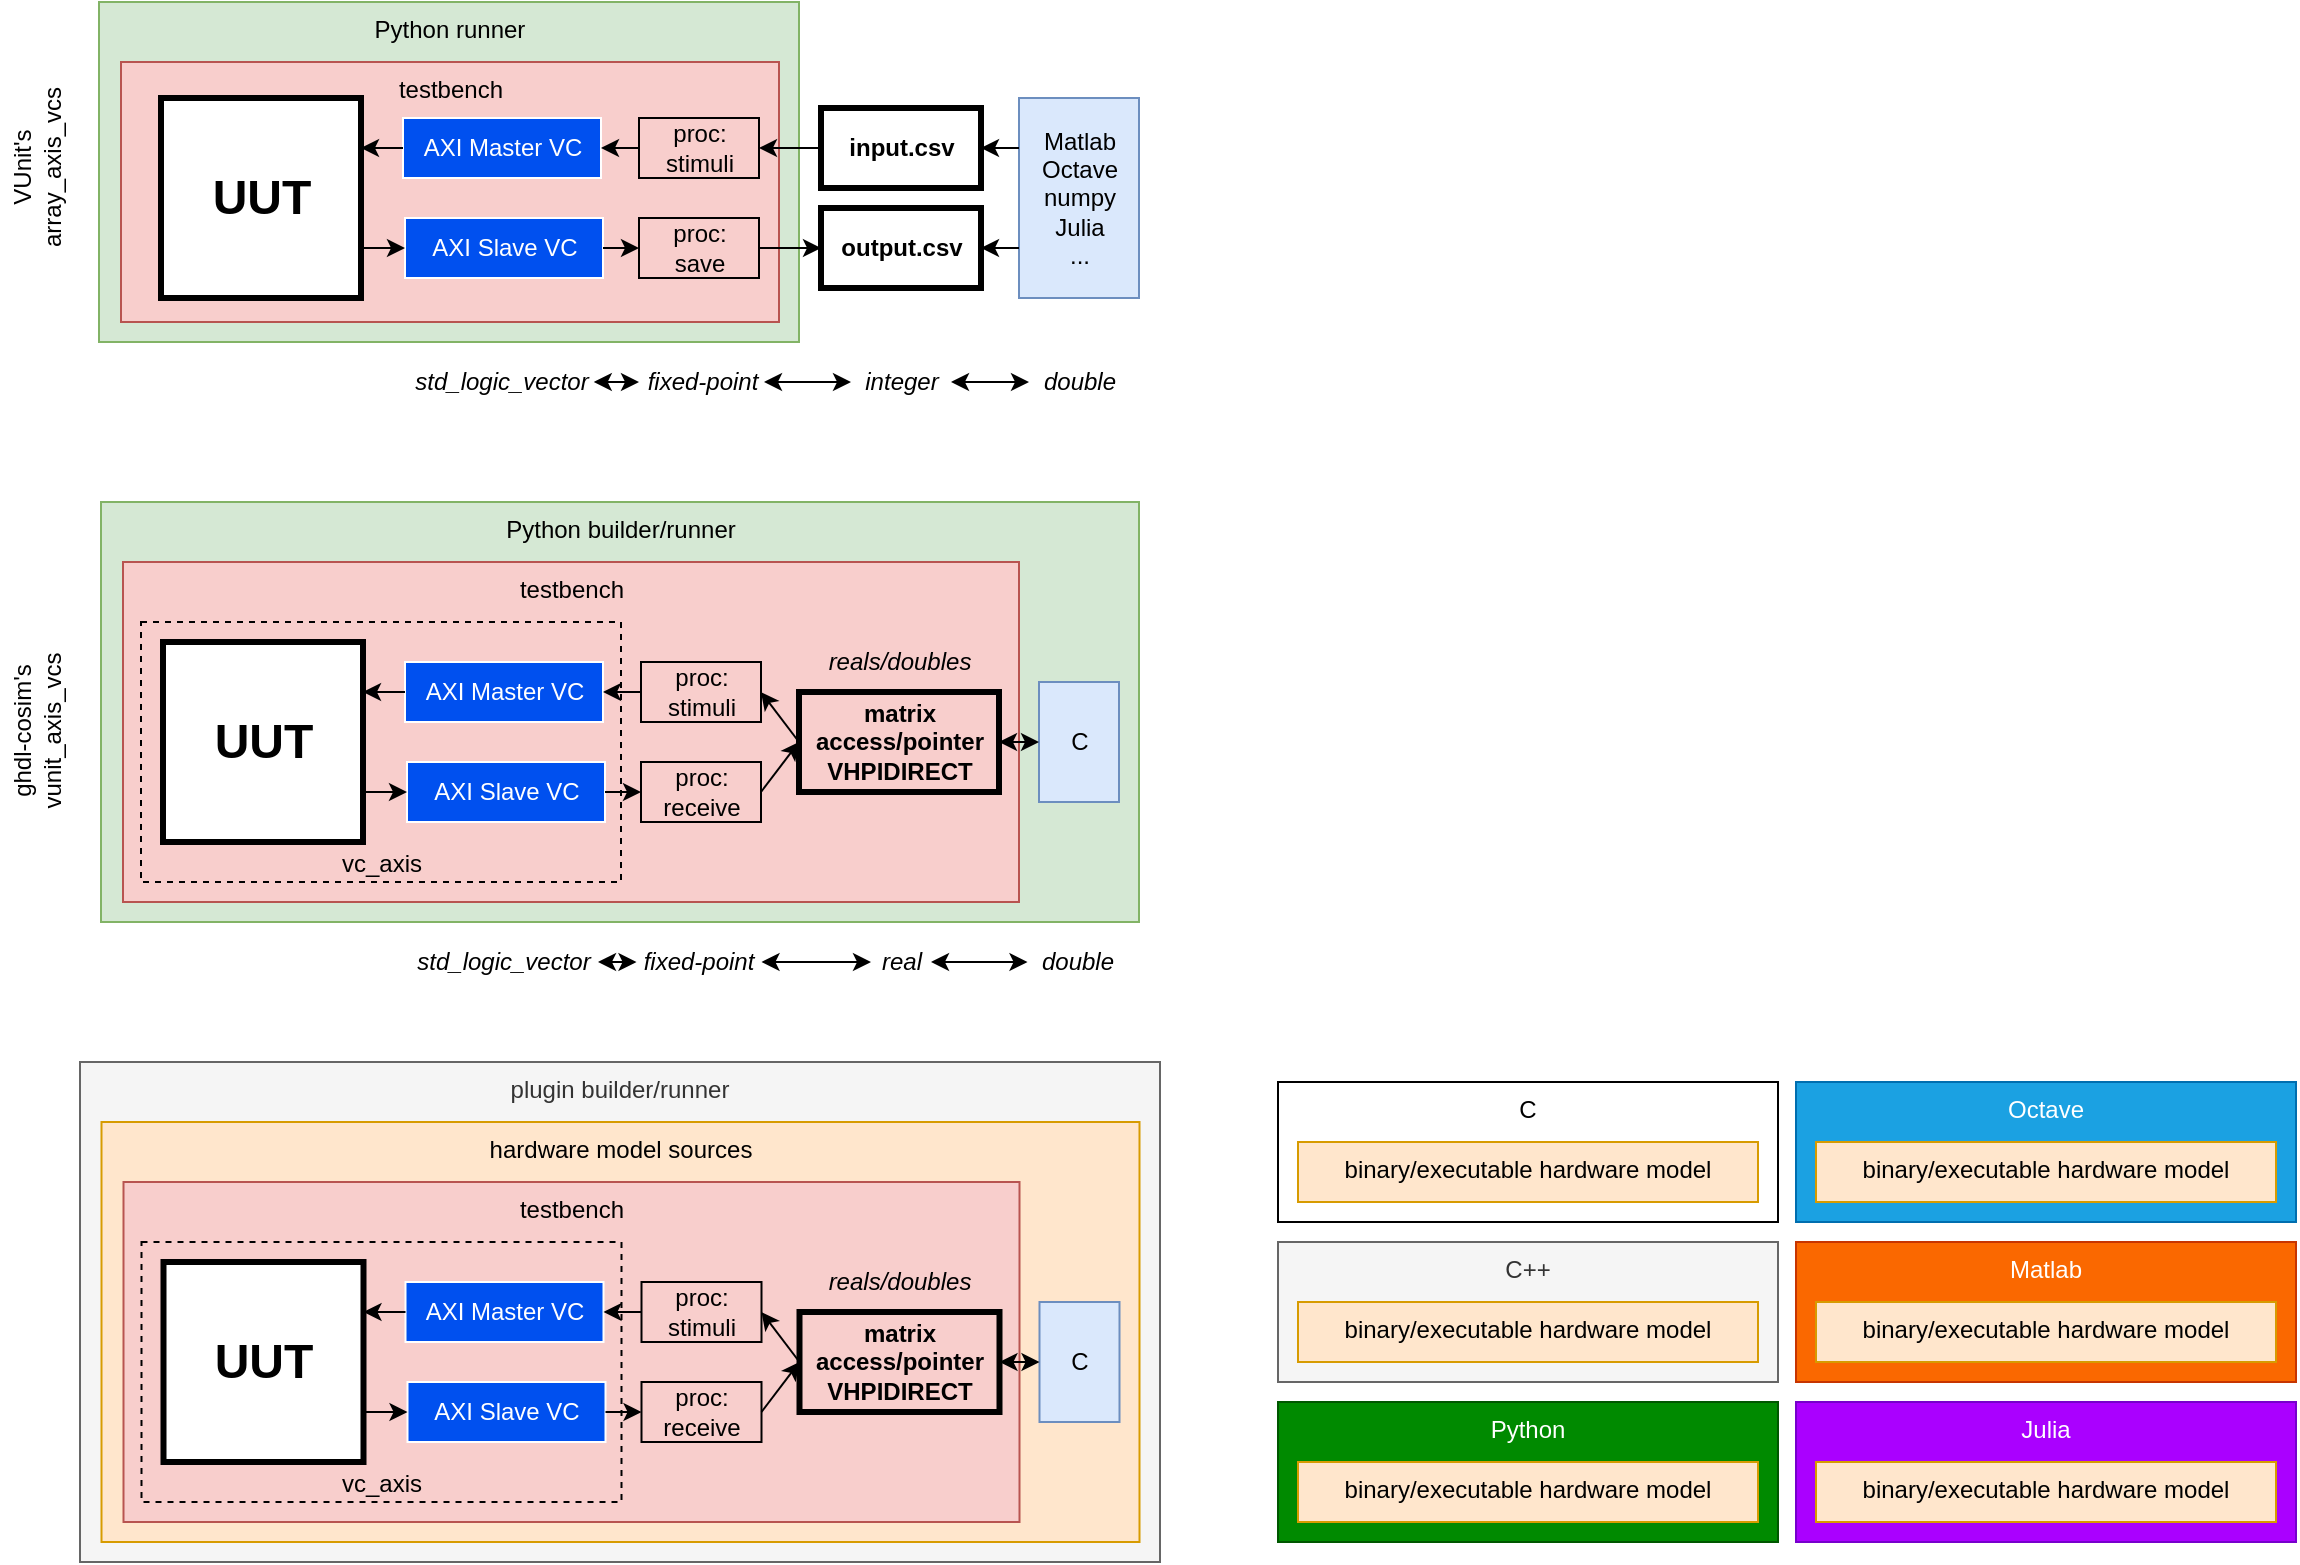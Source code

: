 <mxfile version="13.5.7" type="device"><diagram id="C-xXtRXsVBNM-cboXoND" name="Page-1"><mxGraphModel dx="1278" dy="-652" grid="1" gridSize="10" guides="1" tooltips="1" connect="1" arrows="1" fold="1" page="0" pageScale="1" pageWidth="3300" pageHeight="4681" math="0" shadow="0"><root><mxCell id="0"/><mxCell id="1" parent="0"/><mxCell id="yqgDi8DNOp5Uy1jhIpdU-1" value="Julia" style="rounded=0;whiteSpace=wrap;html=1;verticalAlign=top;fillColor=#aa00ff;strokeColor=#7700CC;align=center;fontColor=#ffffff;" parent="1" vertex="1"><mxGeometry x="959" y="2660" width="250" height="70" as="geometry"/></mxCell><mxCell id="yqgDi8DNOp5Uy1jhIpdU-2" value="plugin builder/runner" style="rounded=0;whiteSpace=wrap;html=1;verticalAlign=top;fillColor=#f5f5f5;strokeColor=#666666;fontColor=#333333;" parent="1" vertex="1"><mxGeometry x="101" y="2490" width="540" height="250" as="geometry"/></mxCell><mxCell id="yqgDi8DNOp5Uy1jhIpdU-3" value="Python runner" style="rounded=0;whiteSpace=wrap;html=1;verticalAlign=top;fillColor=#d5e8d4;strokeColor=#82b366;" parent="1" vertex="1"><mxGeometry x="110.5" y="1960" width="350" height="170" as="geometry"/></mxCell><mxCell id="yqgDi8DNOp5Uy1jhIpdU-4" value="testbench" style="rounded=0;whiteSpace=wrap;html=1;verticalAlign=top;fillColor=#f8cecc;strokeColor=#b85450;" parent="1" vertex="1"><mxGeometry x="121.5" y="1990" width="329" height="130" as="geometry"/></mxCell><mxCell id="yqgDi8DNOp5Uy1jhIpdU-5" value="UUT" style="whiteSpace=wrap;html=1;aspect=fixed;fontStyle=1;fontSize=24;strokeWidth=3;" parent="1" vertex="1"><mxGeometry x="141.5" y="2008" width="100" height="100" as="geometry"/></mxCell><mxCell id="yqgDi8DNOp5Uy1jhIpdU-6" value="AXI Master VC" style="rounded=0;whiteSpace=wrap;html=1;strokeColor=#FFFFFF;fontColor=#FFFFFF;fillColor=#0050EF;" parent="1" vertex="1"><mxGeometry x="262.5" y="2018" width="99" height="30" as="geometry"/></mxCell><mxCell id="yqgDi8DNOp5Uy1jhIpdU-7" value="AXI Slave VC" style="rounded=0;whiteSpace=wrap;html=1;strokeColor=#FFFFFF;fontColor=#FFFFFF;fillColor=#0050EF;" parent="1" vertex="1"><mxGeometry x="263.5" y="2068" width="99" height="30" as="geometry"/></mxCell><mxCell id="yqgDi8DNOp5Uy1jhIpdU-8" value="" style="endArrow=classic;html=1;fontColor=#000000;entryX=0;entryY=0.5;entryDx=0;entryDy=0;strokeColor=#000000;exitX=1;exitY=0.75;exitDx=0;exitDy=0;" parent="1" source="yqgDi8DNOp5Uy1jhIpdU-5" target="yqgDi8DNOp5Uy1jhIpdU-7" edge="1"><mxGeometry width="50" height="50" relative="1" as="geometry"><mxPoint x="233.5" y="2128" as="sourcePoint"/><mxPoint x="243.5" y="2043" as="targetPoint"/></mxGeometry></mxCell><mxCell id="yqgDi8DNOp5Uy1jhIpdU-9" value="" style="endArrow=classic;html=1;fontColor=#000000;exitX=0;exitY=0.5;exitDx=0;exitDy=0;entryX=1;entryY=0.25;entryDx=0;entryDy=0;strokeColor=#000000;" parent="1" source="yqgDi8DNOp5Uy1jhIpdU-6" target="yqgDi8DNOp5Uy1jhIpdU-5" edge="1"><mxGeometry width="50" height="50" relative="1" as="geometry"><mxPoint x="264.5" y="2093" as="sourcePoint"/><mxPoint x="243.5" y="2093" as="targetPoint"/></mxGeometry></mxCell><mxCell id="yqgDi8DNOp5Uy1jhIpdU-10" value="input.csv" style="rounded=0;whiteSpace=wrap;html=1;strokeColor=#000000;fillColor=none;gradientColor=none;fontColor=#000000;strokeWidth=3;fontStyle=1" parent="1" vertex="1"><mxGeometry x="471.5" y="2013" width="80" height="40" as="geometry"/></mxCell><mxCell id="yqgDi8DNOp5Uy1jhIpdU-11" value="output.csv" style="rounded=0;whiteSpace=wrap;html=1;strokeColor=#000000;fillColor=none;gradientColor=none;fontColor=#000000;strokeWidth=3;fontStyle=1" parent="1" vertex="1"><mxGeometry x="471.5" y="2063" width="80" height="40" as="geometry"/></mxCell><mxCell id="yqgDi8DNOp5Uy1jhIpdU-12" value="" style="endArrow=classic;html=1;fontColor=#000000;exitX=0;exitY=0.5;exitDx=0;exitDy=0;entryX=1;entryY=0.5;entryDx=0;entryDy=0;strokeColor=#000000;" parent="1" source="yqgDi8DNOp5Uy1jhIpdU-17" target="yqgDi8DNOp5Uy1jhIpdU-6" edge="1"><mxGeometry width="50" height="50" relative="1" as="geometry"><mxPoint x="272.5" y="2043" as="sourcePoint"/><mxPoint x="251.5" y="2043" as="targetPoint"/></mxGeometry></mxCell><mxCell id="yqgDi8DNOp5Uy1jhIpdU-13" value="" style="endArrow=classic;html=1;fontColor=#000000;exitX=1;exitY=0.5;exitDx=0;exitDy=0;strokeColor=#000000;entryX=0;entryY=0.5;entryDx=0;entryDy=0;" parent="1" source="yqgDi8DNOp5Uy1jhIpdU-19" target="yqgDi8DNOp5Uy1jhIpdU-11" edge="1"><mxGeometry width="50" height="50" relative="1" as="geometry"><mxPoint x="421.5" y="2043" as="sourcePoint"/><mxPoint x="450.5" y="2128" as="targetPoint"/></mxGeometry></mxCell><mxCell id="yqgDi8DNOp5Uy1jhIpdU-14" value="Matlab&lt;br&gt;Octave&lt;br&gt;numpy&lt;br&gt;Julia&lt;br&gt;..." style="rounded=0;whiteSpace=wrap;html=1;verticalAlign=middle;fillColor=#dae8fc;strokeColor=#6c8ebf;" parent="1" vertex="1"><mxGeometry x="570.5" y="2008" width="60" height="100" as="geometry"/></mxCell><mxCell id="yqgDi8DNOp5Uy1jhIpdU-15" value="" style="endArrow=classic;html=1;fontColor=#000000;entryX=1;entryY=0.5;entryDx=0;entryDy=0;strokeColor=#000000;exitX=0;exitY=0.25;exitDx=0;exitDy=0;" parent="1" source="yqgDi8DNOp5Uy1jhIpdU-14" target="yqgDi8DNOp5Uy1jhIpdU-10" edge="1"><mxGeometry width="50" height="50" relative="1" as="geometry"><mxPoint x="562.5" y="1978" as="sourcePoint"/><mxPoint x="433.5" y="2043" as="targetPoint"/></mxGeometry></mxCell><mxCell id="yqgDi8DNOp5Uy1jhIpdU-16" value="" style="endArrow=classic;html=1;fontColor=#000000;entryX=1;entryY=0.5;entryDx=0;entryDy=0;strokeColor=#000000;exitX=0;exitY=0.75;exitDx=0;exitDy=0;" parent="1" source="yqgDi8DNOp5Uy1jhIpdU-14" target="yqgDi8DNOp5Uy1jhIpdU-11" edge="1"><mxGeometry width="50" height="50" relative="1" as="geometry"><mxPoint x="612.5" y="2048" as="sourcePoint"/><mxPoint x="592.5" y="2043" as="targetPoint"/></mxGeometry></mxCell><mxCell id="yqgDi8DNOp5Uy1jhIpdU-17" value="proc:&lt;br&gt;stimuli" style="rounded=0;whiteSpace=wrap;html=1;strokeColor=#000000;fontColor=#000000;fillColor=none;" parent="1" vertex="1"><mxGeometry x="380.5" y="2018" width="60" height="30" as="geometry"/></mxCell><mxCell id="yqgDi8DNOp5Uy1jhIpdU-18" value="" style="endArrow=classic;html=1;fontColor=#000000;exitX=0;exitY=0.5;exitDx=0;exitDy=0;entryX=1;entryY=0.5;entryDx=0;entryDy=0;strokeColor=#000000;" parent="1" source="yqgDi8DNOp5Uy1jhIpdU-10" target="yqgDi8DNOp5Uy1jhIpdU-17" edge="1"><mxGeometry width="50" height="50" relative="1" as="geometry"><mxPoint x="551.5" y="2033" as="sourcePoint"/><mxPoint x="361.5" y="2033" as="targetPoint"/></mxGeometry></mxCell><mxCell id="yqgDi8DNOp5Uy1jhIpdU-19" value="proc:&lt;br&gt;save" style="rounded=0;whiteSpace=wrap;html=1;strokeColor=#000000;fontColor=#000000;fillColor=none;" parent="1" vertex="1"><mxGeometry x="380.5" y="2068" width="60" height="30" as="geometry"/></mxCell><mxCell id="yqgDi8DNOp5Uy1jhIpdU-20" value="" style="endArrow=classic;html=1;fontColor=#000000;exitX=1;exitY=0.5;exitDx=0;exitDy=0;strokeColor=#000000;entryX=0;entryY=0.5;entryDx=0;entryDy=0;" parent="1" source="yqgDi8DNOp5Uy1jhIpdU-7" target="yqgDi8DNOp5Uy1jhIpdU-19" edge="1"><mxGeometry width="50" height="50" relative="1" as="geometry"><mxPoint x="362.5" y="2083" as="sourcePoint"/><mxPoint x="551.5" y="2083" as="targetPoint"/></mxGeometry></mxCell><mxCell id="yqgDi8DNOp5Uy1jhIpdU-21" value="Python builder/runner" style="rounded=0;whiteSpace=wrap;html=1;verticalAlign=top;fillColor=#d5e8d4;strokeColor=#82b366;" parent="1" vertex="1"><mxGeometry x="111.5" y="2210" width="519" height="210" as="geometry"/></mxCell><mxCell id="yqgDi8DNOp5Uy1jhIpdU-22" value="testbench" style="rounded=0;whiteSpace=wrap;html=1;verticalAlign=top;fillColor=#f8cecc;strokeColor=#b85450;" parent="1" vertex="1"><mxGeometry x="122.5" y="2240" width="448" height="170" as="geometry"/></mxCell><mxCell id="yqgDi8DNOp5Uy1jhIpdU-23" value="vc_axis" style="rounded=0;whiteSpace=wrap;html=1;verticalAlign=bottom;fillColor=none;strokeColor=#000000;fontColor=#000000;gradientColor=#ffffff;dashed=1;align=center;" parent="1" vertex="1"><mxGeometry x="131.5" y="2270" width="240" height="130" as="geometry"/></mxCell><mxCell id="yqgDi8DNOp5Uy1jhIpdU-24" value="UUT" style="whiteSpace=wrap;html=1;aspect=fixed;fontStyle=1;fontSize=24;strokeWidth=3;" parent="1" vertex="1"><mxGeometry x="142.5" y="2280" width="100" height="100" as="geometry"/></mxCell><mxCell id="yqgDi8DNOp5Uy1jhIpdU-25" value="AXI Master VC" style="rounded=0;whiteSpace=wrap;html=1;strokeColor=#FFFFFF;fontColor=#FFFFFF;fillColor=#0050EF;" parent="1" vertex="1"><mxGeometry x="263.5" y="2290" width="99" height="30" as="geometry"/></mxCell><mxCell id="yqgDi8DNOp5Uy1jhIpdU-26" value="AXI Slave VC" style="rounded=0;whiteSpace=wrap;html=1;strokeColor=#FFFFFF;fontColor=#FFFFFF;fillColor=#0050EF;" parent="1" vertex="1"><mxGeometry x="264.5" y="2340" width="99" height="30" as="geometry"/></mxCell><mxCell id="yqgDi8DNOp5Uy1jhIpdU-27" value="" style="endArrow=classic;html=1;fontColor=#000000;entryX=0;entryY=0.5;entryDx=0;entryDy=0;strokeColor=#000000;exitX=1;exitY=0.75;exitDx=0;exitDy=0;" parent="1" source="yqgDi8DNOp5Uy1jhIpdU-24" target="yqgDi8DNOp5Uy1jhIpdU-26" edge="1"><mxGeometry width="50" height="50" relative="1" as="geometry"><mxPoint x="234.5" y="2400" as="sourcePoint"/><mxPoint x="244.5" y="2315" as="targetPoint"/></mxGeometry></mxCell><mxCell id="yqgDi8DNOp5Uy1jhIpdU-28" value="" style="endArrow=classic;html=1;fontColor=#000000;exitX=0;exitY=0.5;exitDx=0;exitDy=0;entryX=1;entryY=0.25;entryDx=0;entryDy=0;strokeColor=#000000;" parent="1" source="yqgDi8DNOp5Uy1jhIpdU-25" target="yqgDi8DNOp5Uy1jhIpdU-24" edge="1"><mxGeometry width="50" height="50" relative="1" as="geometry"><mxPoint x="265.5" y="2365" as="sourcePoint"/><mxPoint x="244.5" y="2365" as="targetPoint"/></mxGeometry></mxCell><mxCell id="yqgDi8DNOp5Uy1jhIpdU-29" value="matrix&lt;br&gt;access/pointer&lt;br&gt;VHPIDIRECT" style="rounded=0;whiteSpace=wrap;html=1;strokeColor=#000000;fillColor=none;gradientColor=none;fontColor=#000000;strokeWidth=3;fontStyle=1" parent="1" vertex="1"><mxGeometry x="460.5" y="2305" width="100" height="50" as="geometry"/></mxCell><mxCell id="yqgDi8DNOp5Uy1jhIpdU-30" value="" style="endArrow=classic;html=1;fontColor=#000000;exitX=0;exitY=0.5;exitDx=0;exitDy=0;entryX=1;entryY=0.5;entryDx=0;entryDy=0;strokeColor=#000000;" parent="1" source="yqgDi8DNOp5Uy1jhIpdU-34" target="yqgDi8DNOp5Uy1jhIpdU-25" edge="1"><mxGeometry width="50" height="50" relative="1" as="geometry"><mxPoint x="273.5" y="2315" as="sourcePoint"/><mxPoint x="252.5" y="2315" as="targetPoint"/></mxGeometry></mxCell><mxCell id="yqgDi8DNOp5Uy1jhIpdU-31" value="" style="endArrow=classic;html=1;fontColor=#000000;exitX=1;exitY=0.5;exitDx=0;exitDy=0;strokeColor=#000000;entryX=0;entryY=0.5;entryDx=0;entryDy=0;" parent="1" source="yqgDi8DNOp5Uy1jhIpdU-36" target="yqgDi8DNOp5Uy1jhIpdU-29" edge="1"><mxGeometry width="50" height="50" relative="1" as="geometry"><mxPoint x="422.5" y="2315" as="sourcePoint"/><mxPoint x="451.5" y="2400" as="targetPoint"/></mxGeometry></mxCell><mxCell id="yqgDi8DNOp5Uy1jhIpdU-32" value="C" style="rounded=0;whiteSpace=wrap;html=1;verticalAlign=middle;fillColor=#dae8fc;strokeColor=#6c8ebf;" parent="1" vertex="1"><mxGeometry x="580.5" y="2300" width="40" height="60" as="geometry"/></mxCell><mxCell id="yqgDi8DNOp5Uy1jhIpdU-33" value="" style="endArrow=classic;html=1;fontColor=#000000;entryX=1;entryY=0.5;entryDx=0;entryDy=0;strokeColor=#000000;exitX=0;exitY=0.5;exitDx=0;exitDy=0;startArrow=classic;startFill=1;" parent="1" source="yqgDi8DNOp5Uy1jhIpdU-32" target="yqgDi8DNOp5Uy1jhIpdU-29" edge="1"><mxGeometry width="50" height="50" relative="1" as="geometry"><mxPoint x="563.5" y="2250" as="sourcePoint"/><mxPoint x="552.5" y="2305" as="targetPoint"/></mxGeometry></mxCell><mxCell id="yqgDi8DNOp5Uy1jhIpdU-34" value="proc: stimuli" style="rounded=0;whiteSpace=wrap;html=1;strokeColor=#000000;fontColor=#000000;fillColor=none;" parent="1" vertex="1"><mxGeometry x="381.5" y="2290" width="60" height="30" as="geometry"/></mxCell><mxCell id="yqgDi8DNOp5Uy1jhIpdU-35" value="" style="endArrow=classic;html=1;fontColor=#000000;exitX=0;exitY=0.5;exitDx=0;exitDy=0;entryX=1;entryY=0.5;entryDx=0;entryDy=0;strokeColor=#000000;" parent="1" source="yqgDi8DNOp5Uy1jhIpdU-29" target="yqgDi8DNOp5Uy1jhIpdU-34" edge="1"><mxGeometry width="50" height="50" relative="1" as="geometry"><mxPoint x="472.5" y="2305" as="sourcePoint"/><mxPoint x="362.5" y="2305" as="targetPoint"/></mxGeometry></mxCell><mxCell id="yqgDi8DNOp5Uy1jhIpdU-36" value="proc:&lt;br&gt;receive" style="rounded=0;whiteSpace=wrap;html=1;strokeColor=#000000;fontColor=#000000;fillColor=none;" parent="1" vertex="1"><mxGeometry x="381.5" y="2340" width="60" height="30" as="geometry"/></mxCell><mxCell id="yqgDi8DNOp5Uy1jhIpdU-37" value="" style="endArrow=classic;html=1;fontColor=#000000;exitX=1;exitY=0.5;exitDx=0;exitDy=0;strokeColor=#000000;entryX=0;entryY=0.5;entryDx=0;entryDy=0;" parent="1" source="yqgDi8DNOp5Uy1jhIpdU-26" target="yqgDi8DNOp5Uy1jhIpdU-36" edge="1"><mxGeometry width="50" height="50" relative="1" as="geometry"><mxPoint x="363.5" y="2355" as="sourcePoint"/><mxPoint x="552.5" y="2355" as="targetPoint"/></mxGeometry></mxCell><mxCell id="yqgDi8DNOp5Uy1jhIpdU-52" value="&lt;i&gt;integer&lt;/i&gt;" style="text;html=1;strokeColor=none;fillColor=none;align=center;verticalAlign=middle;whiteSpace=wrap;rounded=0;fontColor=#000000;" parent="1" vertex="1"><mxGeometry x="486.5" y="2140" width="50" height="20" as="geometry"/></mxCell><mxCell id="yqgDi8DNOp5Uy1jhIpdU-53" value="&lt;i&gt;reals/doubles&lt;/i&gt;" style="text;html=1;strokeColor=none;fillColor=none;align=center;verticalAlign=middle;whiteSpace=wrap;rounded=0;fontColor=#000000;" parent="1" vertex="1"><mxGeometry x="490.5" y="2280" width="40" height="20" as="geometry"/></mxCell><mxCell id="yqgDi8DNOp5Uy1jhIpdU-54" value="&lt;i&gt;double&lt;/i&gt;" style="text;html=1;strokeColor=none;fillColor=none;align=center;verticalAlign=middle;whiteSpace=wrap;rounded=0;fontColor=#000000;" parent="1" vertex="1"><mxGeometry x="575.5" y="2140" width="50" height="20" as="geometry"/></mxCell><mxCell id="yqgDi8DNOp5Uy1jhIpdU-55" value="&lt;i&gt;std_logic_vector&lt;/i&gt;" style="text;html=1;strokeColor=none;fillColor=none;align=center;verticalAlign=middle;whiteSpace=wrap;rounded=0;fontColor=#000000;" parent="1" vertex="1"><mxGeometry x="266.13" y="2140" width="91.75" height="20" as="geometry"/></mxCell><mxCell id="yqgDi8DNOp5Uy1jhIpdU-56" value="&lt;i&gt;fixed-point&lt;/i&gt;" style="text;html=1;strokeColor=none;fillColor=none;align=center;verticalAlign=middle;whiteSpace=wrap;rounded=0;fontColor=#000000;" parent="1" vertex="1"><mxGeometry x="380.5" y="2140" width="62.5" height="20" as="geometry"/></mxCell><mxCell id="yqgDi8DNOp5Uy1jhIpdU-57" value="" style="endArrow=classic;startArrow=classic;html=1;entryX=0;entryY=0.5;entryDx=0;entryDy=0;exitX=1;exitY=0.5;exitDx=0;exitDy=0;" parent="1" source="yqgDi8DNOp5Uy1jhIpdU-52" target="yqgDi8DNOp5Uy1jhIpdU-54" edge="1"><mxGeometry width="50" height="50" relative="1" as="geometry"><mxPoint x="718.75" y="2360" as="sourcePoint"/><mxPoint x="148.75" y="2830" as="targetPoint"/></mxGeometry></mxCell><mxCell id="yqgDi8DNOp5Uy1jhIpdU-58" value="" style="endArrow=classic;startArrow=classic;html=1;exitX=1;exitY=0.5;exitDx=0;exitDy=0;entryX=0;entryY=0.5;entryDx=0;entryDy=0;" parent="1" source="yqgDi8DNOp5Uy1jhIpdU-56" target="yqgDi8DNOp5Uy1jhIpdU-52" edge="1"><mxGeometry width="50" height="50" relative="1" as="geometry"><mxPoint x="538.75" y="2160" as="sourcePoint"/><mxPoint x="478.75" y="2120" as="targetPoint"/></mxGeometry></mxCell><mxCell id="yqgDi8DNOp5Uy1jhIpdU-59" value="" style="endArrow=classic;startArrow=classic;html=1;exitX=0;exitY=0.5;exitDx=0;exitDy=0;entryX=1;entryY=0.5;entryDx=0;entryDy=0;" parent="1" source="yqgDi8DNOp5Uy1jhIpdU-56" target="yqgDi8DNOp5Uy1jhIpdU-55" edge="1"><mxGeometry width="50" height="50" relative="1" as="geometry"><mxPoint x="461.25" y="2160" as="sourcePoint"/><mxPoint x="498.75" y="2160" as="targetPoint"/></mxGeometry></mxCell><mxCell id="yqgDi8DNOp5Uy1jhIpdU-60" value="&lt;i&gt;real&lt;/i&gt;" style="text;html=1;strokeColor=none;fillColor=none;align=center;verticalAlign=middle;whiteSpace=wrap;rounded=0;fontColor=#000000;" parent="1" vertex="1"><mxGeometry x="496.5" y="2430" width="30" height="20" as="geometry"/></mxCell><mxCell id="yqgDi8DNOp5Uy1jhIpdU-61" value="&lt;i&gt;double&lt;/i&gt;" style="text;html=1;strokeColor=none;fillColor=none;align=center;verticalAlign=middle;whiteSpace=wrap;rounded=0;fontColor=#000000;" parent="1" vertex="1"><mxGeometry x="574.75" y="2430" width="50" height="20" as="geometry"/></mxCell><mxCell id="yqgDi8DNOp5Uy1jhIpdU-62" value="&lt;i&gt;std_logic_vector&lt;/i&gt;" style="text;html=1;strokeColor=none;fillColor=none;align=center;verticalAlign=middle;whiteSpace=wrap;rounded=0;fontColor=#000000;" parent="1" vertex="1"><mxGeometry x="264.5" y="2430" width="95.5" height="20" as="geometry"/></mxCell><mxCell id="yqgDi8DNOp5Uy1jhIpdU-63" value="&lt;i&gt;fixed-point&lt;/i&gt;" style="text;html=1;strokeColor=none;fillColor=none;align=center;verticalAlign=middle;whiteSpace=wrap;rounded=0;fontColor=#000000;" parent="1" vertex="1"><mxGeometry x="379.25" y="2430" width="62.5" height="20" as="geometry"/></mxCell><mxCell id="yqgDi8DNOp5Uy1jhIpdU-64" value="" style="endArrow=classic;startArrow=classic;html=1;entryX=0;entryY=0.5;entryDx=0;entryDy=0;exitX=1;exitY=0.5;exitDx=0;exitDy=0;" parent="1" source="yqgDi8DNOp5Uy1jhIpdU-60" target="yqgDi8DNOp5Uy1jhIpdU-61" edge="1"><mxGeometry width="50" height="50" relative="1" as="geometry"><mxPoint x="719.75" y="2650" as="sourcePoint"/><mxPoint x="149.75" y="3120" as="targetPoint"/></mxGeometry></mxCell><mxCell id="yqgDi8DNOp5Uy1jhIpdU-65" value="" style="endArrow=classic;startArrow=classic;html=1;exitX=1;exitY=0.5;exitDx=0;exitDy=0;entryX=0;entryY=0.5;entryDx=0;entryDy=0;" parent="1" source="yqgDi8DNOp5Uy1jhIpdU-63" target="yqgDi8DNOp5Uy1jhIpdU-60" edge="1"><mxGeometry width="50" height="50" relative="1" as="geometry"><mxPoint x="539.75" y="2450" as="sourcePoint"/><mxPoint x="479.75" y="2410" as="targetPoint"/></mxGeometry></mxCell><mxCell id="yqgDi8DNOp5Uy1jhIpdU-66" value="" style="endArrow=classic;startArrow=classic;html=1;exitX=0;exitY=0.5;exitDx=0;exitDy=0;entryX=1;entryY=0.5;entryDx=0;entryDy=0;" parent="1" source="yqgDi8DNOp5Uy1jhIpdU-63" target="yqgDi8DNOp5Uy1jhIpdU-62" edge="1"><mxGeometry width="50" height="50" relative="1" as="geometry"><mxPoint x="462.25" y="2450" as="sourcePoint"/><mxPoint x="499.75" y="2450" as="targetPoint"/></mxGeometry></mxCell><mxCell id="yqgDi8DNOp5Uy1jhIpdU-67" value="ghdl-cosim's&lt;br&gt;vunit_axis_vcs" style="text;html=1;strokeColor=none;fillColor=none;align=center;verticalAlign=middle;whiteSpace=wrap;rounded=0;fontColor=#000000;rotation=-90;" parent="1" vertex="1"><mxGeometry x="31.5" y="2307.5" width="95.5" height="35" as="geometry"/></mxCell><mxCell id="yqgDi8DNOp5Uy1jhIpdU-68" value="VUnit's&lt;br&gt;array_axis_vcs" style="text;html=1;strokeColor=none;fillColor=none;align=center;verticalAlign=middle;whiteSpace=wrap;rounded=0;fontColor=#000000;rotation=-90;" parent="1" vertex="1"><mxGeometry x="31.75" y="2025.75" width="95.5" height="34.5" as="geometry"/></mxCell><mxCell id="yqgDi8DNOp5Uy1jhIpdU-72" value="hardware model sources" style="rounded=0;whiteSpace=wrap;html=1;verticalAlign=top;fillColor=#ffe6cc;strokeColor=#d79b00;" parent="1" vertex="1"><mxGeometry x="111.75" y="2520" width="519" height="210" as="geometry"/></mxCell><mxCell id="yqgDi8DNOp5Uy1jhIpdU-73" value="testbench" style="rounded=0;whiteSpace=wrap;html=1;verticalAlign=top;fillColor=#f8cecc;strokeColor=#b85450;" parent="1" vertex="1"><mxGeometry x="122.75" y="2550" width="448" height="170" as="geometry"/></mxCell><mxCell id="yqgDi8DNOp5Uy1jhIpdU-74" value="vc_axis" style="rounded=0;whiteSpace=wrap;html=1;verticalAlign=bottom;fillColor=none;strokeColor=#000000;fontColor=#000000;gradientColor=#ffffff;dashed=1;align=center;" parent="1" vertex="1"><mxGeometry x="131.75" y="2580" width="240" height="130" as="geometry"/></mxCell><mxCell id="yqgDi8DNOp5Uy1jhIpdU-75" value="UUT" style="whiteSpace=wrap;html=1;aspect=fixed;fontStyle=1;fontSize=24;strokeWidth=3;" parent="1" vertex="1"><mxGeometry x="142.75" y="2590" width="100" height="100" as="geometry"/></mxCell><mxCell id="yqgDi8DNOp5Uy1jhIpdU-76" value="AXI Master VC" style="rounded=0;whiteSpace=wrap;html=1;strokeColor=#FFFFFF;fontColor=#FFFFFF;fillColor=#0050EF;" parent="1" vertex="1"><mxGeometry x="263.75" y="2600" width="99" height="30" as="geometry"/></mxCell><mxCell id="yqgDi8DNOp5Uy1jhIpdU-77" value="AXI Slave VC" style="rounded=0;whiteSpace=wrap;html=1;strokeColor=#FFFFFF;fontColor=#FFFFFF;fillColor=#0050EF;" parent="1" vertex="1"><mxGeometry x="264.75" y="2650" width="99" height="30" as="geometry"/></mxCell><mxCell id="yqgDi8DNOp5Uy1jhIpdU-78" value="" style="endArrow=classic;html=1;fontColor=#000000;entryX=0;entryY=0.5;entryDx=0;entryDy=0;strokeColor=#000000;exitX=1;exitY=0.75;exitDx=0;exitDy=0;" parent="1" source="yqgDi8DNOp5Uy1jhIpdU-75" target="yqgDi8DNOp5Uy1jhIpdU-77" edge="1"><mxGeometry width="50" height="50" relative="1" as="geometry"><mxPoint x="234.75" y="2710" as="sourcePoint"/><mxPoint x="244.75" y="2625" as="targetPoint"/></mxGeometry></mxCell><mxCell id="yqgDi8DNOp5Uy1jhIpdU-79" value="" style="endArrow=classic;html=1;fontColor=#000000;exitX=0;exitY=0.5;exitDx=0;exitDy=0;entryX=1;entryY=0.25;entryDx=0;entryDy=0;strokeColor=#000000;" parent="1" source="yqgDi8DNOp5Uy1jhIpdU-76" target="yqgDi8DNOp5Uy1jhIpdU-75" edge="1"><mxGeometry width="50" height="50" relative="1" as="geometry"><mxPoint x="265.75" y="2675" as="sourcePoint"/><mxPoint x="244.75" y="2675" as="targetPoint"/></mxGeometry></mxCell><mxCell id="yqgDi8DNOp5Uy1jhIpdU-80" value="matrix&lt;br&gt;access/pointer&lt;br&gt;VHPIDIRECT" style="rounded=0;whiteSpace=wrap;html=1;strokeColor=#000000;fillColor=none;gradientColor=none;fontColor=#000000;strokeWidth=3;fontStyle=1" parent="1" vertex="1"><mxGeometry x="460.75" y="2615" width="100" height="50" as="geometry"/></mxCell><mxCell id="yqgDi8DNOp5Uy1jhIpdU-81" value="" style="endArrow=classic;html=1;fontColor=#000000;exitX=0;exitY=0.5;exitDx=0;exitDy=0;entryX=1;entryY=0.5;entryDx=0;entryDy=0;strokeColor=#000000;" parent="1" source="yqgDi8DNOp5Uy1jhIpdU-85" target="yqgDi8DNOp5Uy1jhIpdU-76" edge="1"><mxGeometry width="50" height="50" relative="1" as="geometry"><mxPoint x="273.75" y="2625" as="sourcePoint"/><mxPoint x="252.75" y="2625" as="targetPoint"/></mxGeometry></mxCell><mxCell id="yqgDi8DNOp5Uy1jhIpdU-82" value="" style="endArrow=classic;html=1;fontColor=#000000;exitX=1;exitY=0.5;exitDx=0;exitDy=0;strokeColor=#000000;entryX=0;entryY=0.5;entryDx=0;entryDy=0;" parent="1" source="yqgDi8DNOp5Uy1jhIpdU-87" target="yqgDi8DNOp5Uy1jhIpdU-80" edge="1"><mxGeometry width="50" height="50" relative="1" as="geometry"><mxPoint x="422.75" y="2625" as="sourcePoint"/><mxPoint x="451.75" y="2710" as="targetPoint"/></mxGeometry></mxCell><mxCell id="yqgDi8DNOp5Uy1jhIpdU-83" value="C" style="rounded=0;whiteSpace=wrap;html=1;verticalAlign=middle;fillColor=#dae8fc;strokeColor=#6c8ebf;" parent="1" vertex="1"><mxGeometry x="580.75" y="2610" width="40" height="60" as="geometry"/></mxCell><mxCell id="yqgDi8DNOp5Uy1jhIpdU-84" value="" style="endArrow=classic;html=1;fontColor=#000000;entryX=1;entryY=0.5;entryDx=0;entryDy=0;strokeColor=#000000;exitX=0;exitY=0.5;exitDx=0;exitDy=0;startArrow=classic;startFill=1;" parent="1" source="yqgDi8DNOp5Uy1jhIpdU-83" target="yqgDi8DNOp5Uy1jhIpdU-80" edge="1"><mxGeometry width="50" height="50" relative="1" as="geometry"><mxPoint x="563.75" y="2560" as="sourcePoint"/><mxPoint x="552.75" y="2615" as="targetPoint"/></mxGeometry></mxCell><mxCell id="yqgDi8DNOp5Uy1jhIpdU-85" value="proc: stimuli" style="rounded=0;whiteSpace=wrap;html=1;strokeColor=#000000;fontColor=#000000;fillColor=none;" parent="1" vertex="1"><mxGeometry x="381.75" y="2600" width="60" height="30" as="geometry"/></mxCell><mxCell id="yqgDi8DNOp5Uy1jhIpdU-86" value="" style="endArrow=classic;html=1;fontColor=#000000;exitX=0;exitY=0.5;exitDx=0;exitDy=0;entryX=1;entryY=0.5;entryDx=0;entryDy=0;strokeColor=#000000;" parent="1" source="yqgDi8DNOp5Uy1jhIpdU-80" target="yqgDi8DNOp5Uy1jhIpdU-85" edge="1"><mxGeometry width="50" height="50" relative="1" as="geometry"><mxPoint x="472.75" y="2615" as="sourcePoint"/><mxPoint x="362.75" y="2615" as="targetPoint"/></mxGeometry></mxCell><mxCell id="yqgDi8DNOp5Uy1jhIpdU-87" value="proc:&lt;br&gt;receive" style="rounded=0;whiteSpace=wrap;html=1;strokeColor=#000000;fontColor=#000000;fillColor=none;" parent="1" vertex="1"><mxGeometry x="381.75" y="2650" width="60" height="30" as="geometry"/></mxCell><mxCell id="yqgDi8DNOp5Uy1jhIpdU-88" value="" style="endArrow=classic;html=1;fontColor=#000000;exitX=1;exitY=0.5;exitDx=0;exitDy=0;strokeColor=#000000;entryX=0;entryY=0.5;entryDx=0;entryDy=0;" parent="1" source="yqgDi8DNOp5Uy1jhIpdU-77" target="yqgDi8DNOp5Uy1jhIpdU-87" edge="1"><mxGeometry width="50" height="50" relative="1" as="geometry"><mxPoint x="363.75" y="2665" as="sourcePoint"/><mxPoint x="552.75" y="2665" as="targetPoint"/></mxGeometry></mxCell><mxCell id="yqgDi8DNOp5Uy1jhIpdU-89" value="&lt;i&gt;reals/doubles&lt;/i&gt;" style="text;html=1;strokeColor=none;fillColor=none;align=center;verticalAlign=middle;whiteSpace=wrap;rounded=0;fontColor=#000000;" parent="1" vertex="1"><mxGeometry x="490.75" y="2590" width="40" height="20" as="geometry"/></mxCell><mxCell id="9hgEljkrax6zMMspwdzW-1" value="binary/executable hardware model" style="rounded=0;whiteSpace=wrap;html=1;verticalAlign=top;fillColor=#ffe6cc;strokeColor=#d79b00;" parent="1" vertex="1"><mxGeometry x="969" y="2690" width="230" height="30" as="geometry"/></mxCell><mxCell id="9hgEljkrax6zMMspwdzW-3" value="Octave" style="rounded=0;whiteSpace=wrap;html=1;verticalAlign=top;fillColor=#1ba1e2;strokeColor=#006EAF;align=center;fontColor=#ffffff;" parent="1" vertex="1"><mxGeometry x="959" y="2500" width="250" height="70" as="geometry"/></mxCell><mxCell id="9hgEljkrax6zMMspwdzW-4" value="binary/executable hardware model" style="rounded=0;whiteSpace=wrap;html=1;verticalAlign=top;fillColor=#ffe6cc;strokeColor=#d79b00;" parent="1" vertex="1"><mxGeometry x="969" y="2530" width="230" height="30" as="geometry"/></mxCell><mxCell id="9hgEljkrax6zMMspwdzW-5" value="Python" style="rounded=0;whiteSpace=wrap;html=1;verticalAlign=top;fillColor=#008a00;strokeColor=#005700;align=center;fontColor=#ffffff;" parent="1" vertex="1"><mxGeometry x="700" y="2660" width="250" height="70" as="geometry"/></mxCell><mxCell id="9hgEljkrax6zMMspwdzW-6" value="binary/executable hardware model" style="rounded=0;whiteSpace=wrap;html=1;verticalAlign=top;fillColor=#ffe6cc;strokeColor=#d79b00;" parent="1" vertex="1"><mxGeometry x="710" y="2690" width="230" height="30" as="geometry"/></mxCell><mxCell id="9hgEljkrax6zMMspwdzW-7" value="Matlab" style="rounded=0;whiteSpace=wrap;html=1;verticalAlign=top;fillColor=#fa6800;strokeColor=#C73500;align=center;fontColor=#ffffff;" parent="1" vertex="1"><mxGeometry x="959" y="2580" width="250" height="70" as="geometry"/></mxCell><mxCell id="9hgEljkrax6zMMspwdzW-8" value="binary/executable hardware model" style="rounded=0;whiteSpace=wrap;html=1;verticalAlign=top;fillColor=#ffe6cc;strokeColor=#d79b00;" parent="1" vertex="1"><mxGeometry x="969" y="2610" width="230" height="30" as="geometry"/></mxCell><mxCell id="9hgEljkrax6zMMspwdzW-9" value="C" style="rounded=0;whiteSpace=wrap;html=1;verticalAlign=top;align=center;" parent="1" vertex="1"><mxGeometry x="700" y="2500" width="250" height="70" as="geometry"/></mxCell><mxCell id="9hgEljkrax6zMMspwdzW-10" value="binary/executable hardware model" style="rounded=0;whiteSpace=wrap;html=1;verticalAlign=top;fillColor=#ffe6cc;strokeColor=#d79b00;" parent="1" vertex="1"><mxGeometry x="710" y="2530" width="230" height="30" as="geometry"/></mxCell><mxCell id="9hgEljkrax6zMMspwdzW-11" value="C++" style="rounded=0;whiteSpace=wrap;html=1;verticalAlign=top;fillColor=#f5f5f5;strokeColor=#666666;align=center;fontColor=#333333;" parent="1" vertex="1"><mxGeometry x="700" y="2580" width="250" height="70" as="geometry"/></mxCell><mxCell id="9hgEljkrax6zMMspwdzW-12" value="binary/executable hardware model" style="rounded=0;whiteSpace=wrap;html=1;verticalAlign=top;fillColor=#ffe6cc;strokeColor=#d79b00;" parent="1" vertex="1"><mxGeometry x="710" y="2610" width="230" height="30" as="geometry"/></mxCell></root></mxGraphModel></diagram></mxfile>